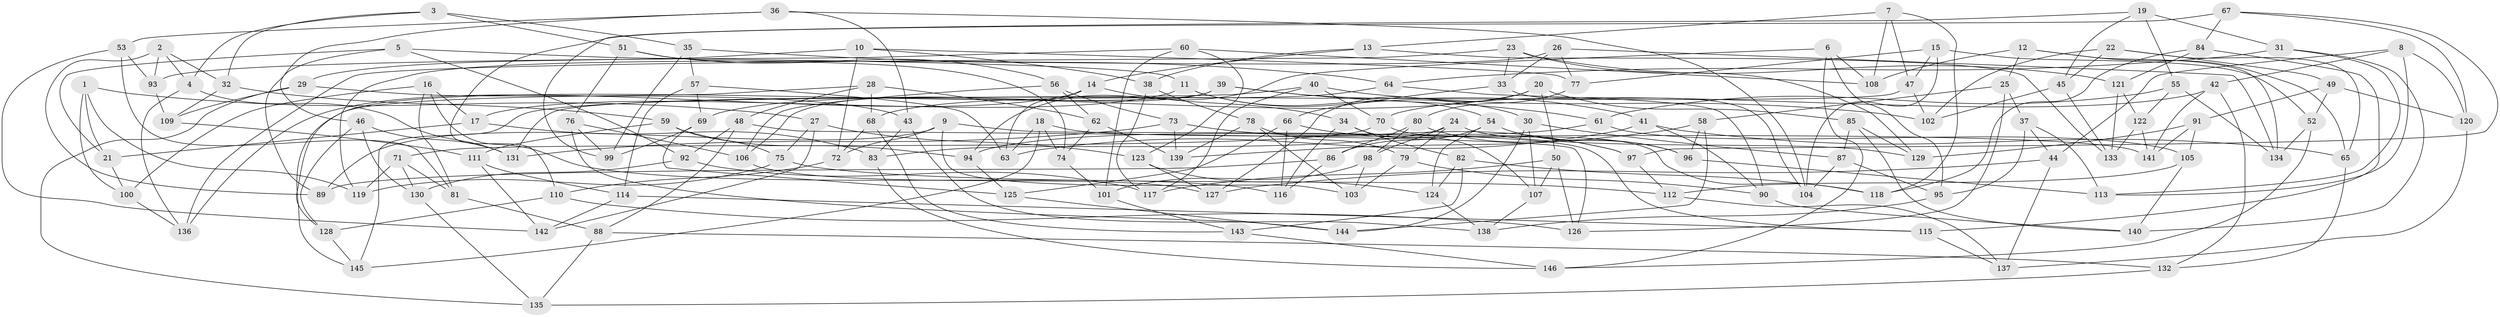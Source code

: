 // Generated by graph-tools (version 1.1) at 2025/26/03/09/25 03:26:59]
// undirected, 146 vertices, 292 edges
graph export_dot {
graph [start="1"]
  node [color=gray90,style=filled];
  1;
  2;
  3;
  4;
  5;
  6;
  7;
  8;
  9;
  10;
  11;
  12;
  13;
  14;
  15;
  16;
  17;
  18;
  19;
  20;
  21;
  22;
  23;
  24;
  25;
  26;
  27;
  28;
  29;
  30;
  31;
  32;
  33;
  34;
  35;
  36;
  37;
  38;
  39;
  40;
  41;
  42;
  43;
  44;
  45;
  46;
  47;
  48;
  49;
  50;
  51;
  52;
  53;
  54;
  55;
  56;
  57;
  58;
  59;
  60;
  61;
  62;
  63;
  64;
  65;
  66;
  67;
  68;
  69;
  70;
  71;
  72;
  73;
  74;
  75;
  76;
  77;
  78;
  79;
  80;
  81;
  82;
  83;
  84;
  85;
  86;
  87;
  88;
  89;
  90;
  91;
  92;
  93;
  94;
  95;
  96;
  97;
  98;
  99;
  100;
  101;
  102;
  103;
  104;
  105;
  106;
  107;
  108;
  109;
  110;
  111;
  112;
  113;
  114;
  115;
  116;
  117;
  118;
  119;
  120;
  121;
  122;
  123;
  124;
  125;
  126;
  127;
  128;
  129;
  130;
  131;
  132;
  133;
  134;
  135;
  136;
  137;
  138;
  139;
  140;
  141;
  142;
  143;
  144;
  145;
  146;
  1 -- 119;
  1 -- 27;
  1 -- 100;
  1 -- 21;
  2 -- 4;
  2 -- 93;
  2 -- 89;
  2 -- 32;
  3 -- 4;
  3 -- 51;
  3 -- 35;
  3 -- 32;
  4 -- 131;
  4 -- 136;
  5 -- 92;
  5 -- 11;
  5 -- 21;
  5 -- 89;
  6 -- 108;
  6 -- 146;
  6 -- 94;
  6 -- 95;
  7 -- 13;
  7 -- 118;
  7 -- 47;
  7 -- 108;
  8 -- 113;
  8 -- 42;
  8 -- 44;
  8 -- 120;
  9 -- 72;
  9 -- 115;
  9 -- 103;
  9 -- 89;
  10 -- 38;
  10 -- 72;
  10 -- 77;
  10 -- 29;
  11 -- 17;
  11 -- 30;
  11 -- 54;
  12 -- 25;
  12 -- 108;
  12 -- 134;
  12 -- 65;
  13 -- 38;
  13 -- 14;
  13 -- 133;
  14 -- 136;
  14 -- 34;
  14 -- 63;
  15 -- 104;
  15 -- 52;
  15 -- 47;
  15 -- 77;
  16 -- 116;
  16 -- 81;
  16 -- 100;
  16 -- 17;
  17 -- 21;
  17 -- 83;
  18 -- 63;
  18 -- 145;
  18 -- 74;
  18 -- 141;
  19 -- 99;
  19 -- 55;
  19 -- 45;
  19 -- 31;
  20 -- 127;
  20 -- 50;
  20 -- 85;
  20 -- 69;
  21 -- 100;
  22 -- 49;
  22 -- 65;
  22 -- 45;
  22 -- 102;
  23 -- 121;
  23 -- 136;
  23 -- 33;
  23 -- 129;
  24 -- 79;
  24 -- 83;
  24 -- 129;
  24 -- 98;
  25 -- 126;
  25 -- 37;
  25 -- 58;
  26 -- 119;
  26 -- 33;
  26 -- 77;
  26 -- 134;
  27 -- 75;
  27 -- 123;
  27 -- 142;
  28 -- 128;
  28 -- 68;
  28 -- 48;
  28 -- 62;
  29 -- 43;
  29 -- 135;
  29 -- 109;
  30 -- 87;
  30 -- 107;
  30 -- 144;
  31 -- 113;
  31 -- 140;
  31 -- 64;
  32 -- 109;
  32 -- 59;
  33 -- 104;
  33 -- 66;
  34 -- 82;
  34 -- 107;
  34 -- 116;
  35 -- 99;
  35 -- 64;
  35 -- 57;
  36 -- 46;
  36 -- 53;
  36 -- 104;
  36 -- 43;
  37 -- 113;
  37 -- 95;
  37 -- 44;
  38 -- 117;
  38 -- 78;
  39 -- 145;
  39 -- 106;
  39 -- 61;
  39 -- 41;
  40 -- 70;
  40 -- 102;
  40 -- 145;
  40 -- 117;
  41 -- 63;
  41 -- 90;
  41 -- 65;
  42 -- 132;
  42 -- 70;
  42 -- 141;
  43 -- 138;
  43 -- 83;
  44 -- 137;
  44 -- 127;
  45 -- 102;
  45 -- 133;
  46 -- 131;
  46 -- 128;
  46 -- 130;
  47 -- 102;
  47 -- 131;
  48 -- 126;
  48 -- 92;
  48 -- 88;
  49 -- 52;
  49 -- 91;
  49 -- 120;
  50 -- 107;
  50 -- 117;
  50 -- 126;
  51 -- 76;
  51 -- 74;
  51 -- 56;
  52 -- 134;
  52 -- 146;
  53 -- 81;
  53 -- 93;
  53 -- 142;
  54 -- 124;
  54 -- 96;
  54 -- 86;
  55 -- 61;
  55 -- 134;
  55 -- 122;
  56 -- 73;
  56 -- 62;
  56 -- 106;
  57 -- 114;
  57 -- 63;
  57 -- 69;
  58 -- 144;
  58 -- 96;
  58 -- 139;
  59 -- 111;
  59 -- 75;
  59 -- 94;
  60 -- 123;
  60 -- 93;
  60 -- 101;
  60 -- 108;
  61 -- 94;
  61 -- 105;
  62 -- 139;
  62 -- 74;
  64 -- 90;
  64 -- 68;
  65 -- 132;
  66 -- 97;
  66 -- 116;
  66 -- 125;
  67 -- 110;
  67 -- 84;
  67 -- 120;
  67 -- 97;
  68 -- 72;
  68 -- 143;
  69 -- 125;
  69 -- 99;
  70 -- 118;
  70 -- 71;
  71 -- 81;
  71 -- 119;
  71 -- 130;
  72 -- 110;
  73 -- 139;
  73 -- 97;
  73 -- 131;
  74 -- 101;
  75 -- 119;
  75 -- 112;
  76 -- 99;
  76 -- 144;
  76 -- 106;
  77 -- 80;
  78 -- 139;
  78 -- 79;
  78 -- 103;
  79 -- 103;
  79 -- 90;
  80 -- 98;
  80 -- 96;
  80 -- 86;
  81 -- 88;
  82 -- 143;
  82 -- 118;
  82 -- 124;
  83 -- 146;
  84 -- 121;
  84 -- 115;
  84 -- 118;
  85 -- 129;
  85 -- 140;
  85 -- 87;
  86 -- 116;
  86 -- 89;
  87 -- 104;
  87 -- 95;
  88 -- 135;
  88 -- 132;
  90 -- 140;
  91 -- 105;
  91 -- 141;
  91 -- 129;
  92 -- 117;
  92 -- 130;
  93 -- 109;
  94 -- 125;
  95 -- 138;
  96 -- 113;
  97 -- 112;
  98 -- 103;
  98 -- 101;
  100 -- 136;
  101 -- 143;
  105 -- 140;
  105 -- 112;
  106 -- 127;
  107 -- 138;
  109 -- 111;
  110 -- 126;
  110 -- 128;
  111 -- 142;
  111 -- 114;
  112 -- 137;
  114 -- 115;
  114 -- 142;
  115 -- 137;
  120 -- 137;
  121 -- 133;
  121 -- 122;
  122 -- 141;
  122 -- 133;
  123 -- 127;
  123 -- 124;
  124 -- 138;
  125 -- 144;
  128 -- 145;
  130 -- 135;
  132 -- 135;
  143 -- 146;
}
